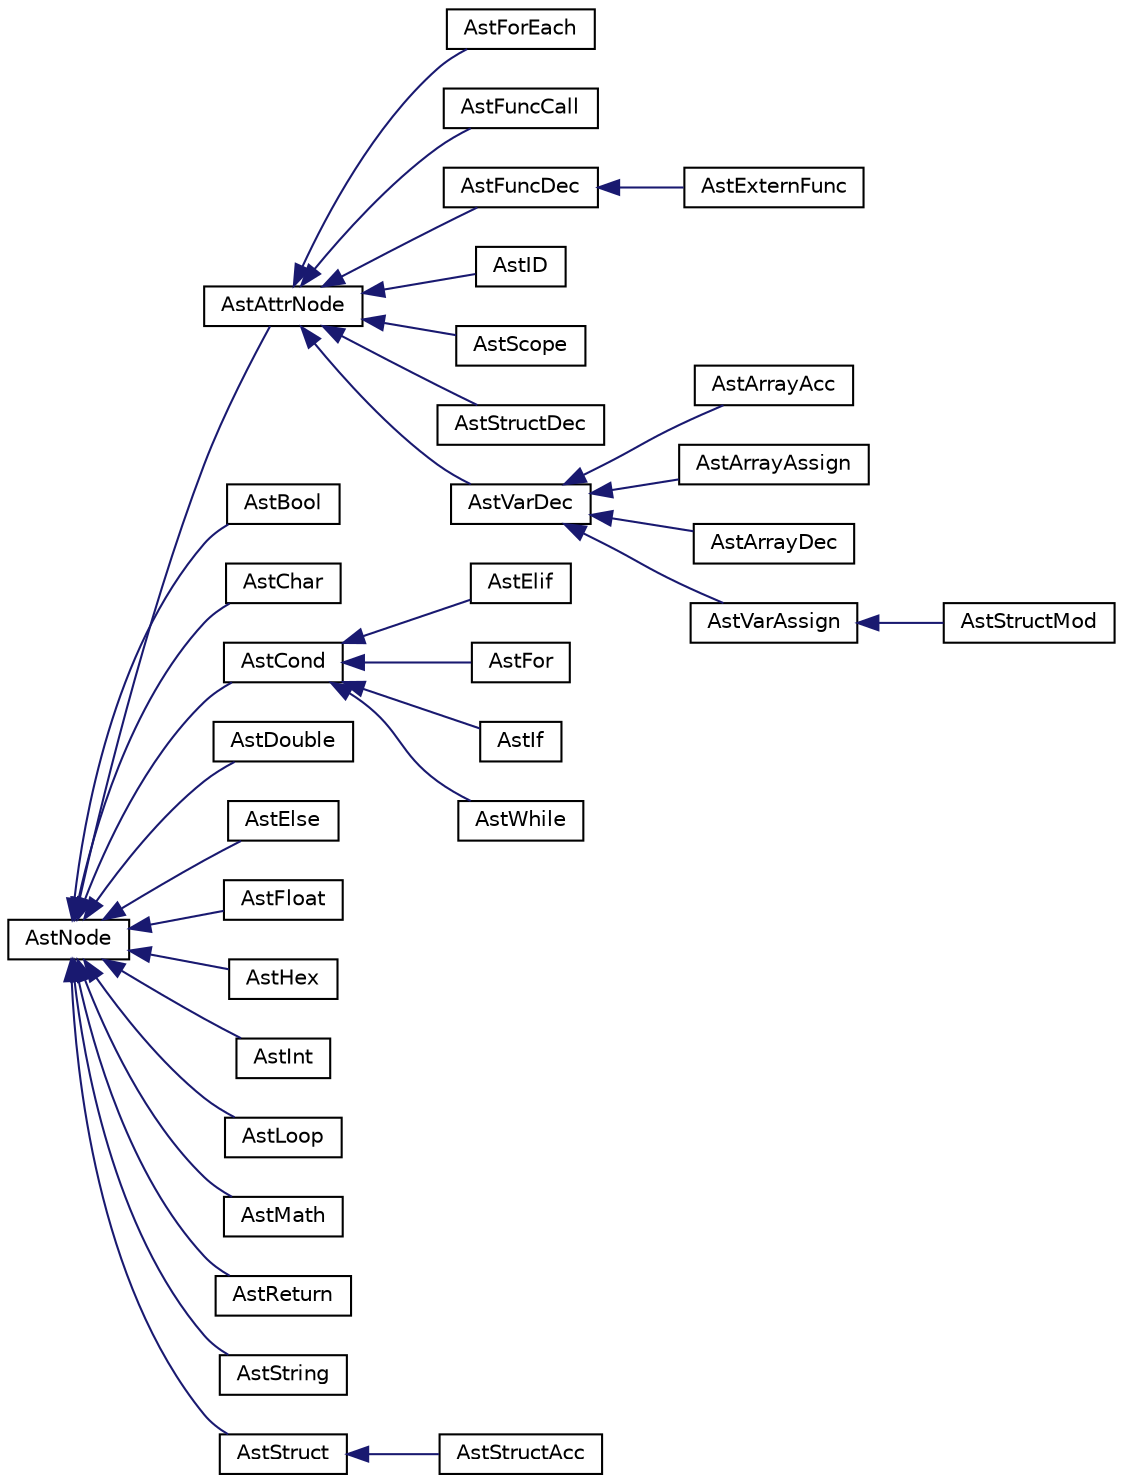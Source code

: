 digraph "Graphical Class Hierarchy"
{
  edge [fontname="Helvetica",fontsize="10",labelfontname="Helvetica",labelfontsize="10"];
  node [fontname="Helvetica",fontsize="10",shape=record];
  rankdir="LR";
  Node0 [label="AstNode",height=0.2,width=0.4,color="black", fillcolor="white", style="filled",URL="$classAstNode.html"];
  Node0 -> Node1 [dir="back",color="midnightblue",fontsize="10",style="solid",fontname="Helvetica"];
  Node1 [label="AstAttrNode",height=0.2,width=0.4,color="black", fillcolor="white", style="filled",URL="$classAstAttrNode.html"];
  Node1 -> Node2 [dir="back",color="midnightblue",fontsize="10",style="solid",fontname="Helvetica"];
  Node2 [label="AstForEach",height=0.2,width=0.4,color="black", fillcolor="white", style="filled",URL="$classAstForEach.html"];
  Node1 -> Node3 [dir="back",color="midnightblue",fontsize="10",style="solid",fontname="Helvetica"];
  Node3 [label="AstFuncCall",height=0.2,width=0.4,color="black", fillcolor="white", style="filled",URL="$classAstFuncCall.html"];
  Node1 -> Node4 [dir="back",color="midnightblue",fontsize="10",style="solid",fontname="Helvetica"];
  Node4 [label="AstFuncDec",height=0.2,width=0.4,color="black", fillcolor="white", style="filled",URL="$classAstFuncDec.html"];
  Node4 -> Node5 [dir="back",color="midnightblue",fontsize="10",style="solid",fontname="Helvetica"];
  Node5 [label="AstExternFunc",height=0.2,width=0.4,color="black", fillcolor="white", style="filled",URL="$classAstExternFunc.html"];
  Node1 -> Node6 [dir="back",color="midnightblue",fontsize="10",style="solid",fontname="Helvetica"];
  Node6 [label="AstID",height=0.2,width=0.4,color="black", fillcolor="white", style="filled",URL="$classAstID.html"];
  Node1 -> Node7 [dir="back",color="midnightblue",fontsize="10",style="solid",fontname="Helvetica"];
  Node7 [label="AstScope",height=0.2,width=0.4,color="black", fillcolor="white", style="filled",URL="$classAstScope.html"];
  Node1 -> Node8 [dir="back",color="midnightblue",fontsize="10",style="solid",fontname="Helvetica"];
  Node8 [label="AstStructDec",height=0.2,width=0.4,color="black", fillcolor="white", style="filled",URL="$classAstStructDec.html"];
  Node1 -> Node9 [dir="back",color="midnightblue",fontsize="10",style="solid",fontname="Helvetica"];
  Node9 [label="AstVarDec",height=0.2,width=0.4,color="black", fillcolor="white", style="filled",URL="$classAstVarDec.html"];
  Node9 -> Node10 [dir="back",color="midnightblue",fontsize="10",style="solid",fontname="Helvetica"];
  Node10 [label="AstArrayAcc",height=0.2,width=0.4,color="black", fillcolor="white", style="filled",URL="$classAstArrayAcc.html"];
  Node9 -> Node11 [dir="back",color="midnightblue",fontsize="10",style="solid",fontname="Helvetica"];
  Node11 [label="AstArrayAssign",height=0.2,width=0.4,color="black", fillcolor="white", style="filled",URL="$classAstArrayAssign.html"];
  Node9 -> Node12 [dir="back",color="midnightblue",fontsize="10",style="solid",fontname="Helvetica"];
  Node12 [label="AstArrayDec",height=0.2,width=0.4,color="black", fillcolor="white", style="filled",URL="$classAstArrayDec.html"];
  Node9 -> Node13 [dir="back",color="midnightblue",fontsize="10",style="solid",fontname="Helvetica"];
  Node13 [label="AstVarAssign",height=0.2,width=0.4,color="black", fillcolor="white", style="filled",URL="$classAstVarAssign.html"];
  Node13 -> Node14 [dir="back",color="midnightblue",fontsize="10",style="solid",fontname="Helvetica"];
  Node14 [label="AstStructMod",height=0.2,width=0.4,color="black", fillcolor="white", style="filled",URL="$classAstStructMod.html"];
  Node0 -> Node15 [dir="back",color="midnightblue",fontsize="10",style="solid",fontname="Helvetica"];
  Node15 [label="AstBool",height=0.2,width=0.4,color="black", fillcolor="white", style="filled",URL="$classAstBool.html"];
  Node0 -> Node16 [dir="back",color="midnightblue",fontsize="10",style="solid",fontname="Helvetica"];
  Node16 [label="AstChar",height=0.2,width=0.4,color="black", fillcolor="white", style="filled",URL="$classAstChar.html"];
  Node0 -> Node17 [dir="back",color="midnightblue",fontsize="10",style="solid",fontname="Helvetica"];
  Node17 [label="AstCond",height=0.2,width=0.4,color="black", fillcolor="white", style="filled",URL="$classAstCond.html"];
  Node17 -> Node18 [dir="back",color="midnightblue",fontsize="10",style="solid",fontname="Helvetica"];
  Node18 [label="AstElif",height=0.2,width=0.4,color="black", fillcolor="white", style="filled",URL="$classAstElif.html"];
  Node17 -> Node19 [dir="back",color="midnightblue",fontsize="10",style="solid",fontname="Helvetica"];
  Node19 [label="AstFor",height=0.2,width=0.4,color="black", fillcolor="white", style="filled",URL="$classAstFor.html"];
  Node17 -> Node20 [dir="back",color="midnightblue",fontsize="10",style="solid",fontname="Helvetica"];
  Node20 [label="AstIf",height=0.2,width=0.4,color="black", fillcolor="white", style="filled",URL="$classAstIf.html"];
  Node17 -> Node21 [dir="back",color="midnightblue",fontsize="10",style="solid",fontname="Helvetica"];
  Node21 [label="AstWhile",height=0.2,width=0.4,color="black", fillcolor="white", style="filled",URL="$classAstWhile.html"];
  Node0 -> Node22 [dir="back",color="midnightblue",fontsize="10",style="solid",fontname="Helvetica"];
  Node22 [label="AstDouble",height=0.2,width=0.4,color="black", fillcolor="white", style="filled",URL="$classAstDouble.html"];
  Node0 -> Node23 [dir="back",color="midnightblue",fontsize="10",style="solid",fontname="Helvetica"];
  Node23 [label="AstElse",height=0.2,width=0.4,color="black", fillcolor="white", style="filled",URL="$classAstElse.html"];
  Node0 -> Node24 [dir="back",color="midnightblue",fontsize="10",style="solid",fontname="Helvetica"];
  Node24 [label="AstFloat",height=0.2,width=0.4,color="black", fillcolor="white", style="filled",URL="$classAstFloat.html"];
  Node0 -> Node25 [dir="back",color="midnightblue",fontsize="10",style="solid",fontname="Helvetica"];
  Node25 [label="AstHex",height=0.2,width=0.4,color="black", fillcolor="white", style="filled",URL="$classAstHex.html"];
  Node0 -> Node26 [dir="back",color="midnightblue",fontsize="10",style="solid",fontname="Helvetica"];
  Node26 [label="AstInt",height=0.2,width=0.4,color="black", fillcolor="white", style="filled",URL="$classAstInt.html"];
  Node0 -> Node27 [dir="back",color="midnightblue",fontsize="10",style="solid",fontname="Helvetica"];
  Node27 [label="AstLoop",height=0.2,width=0.4,color="black", fillcolor="white", style="filled",URL="$classAstLoop.html"];
  Node0 -> Node28 [dir="back",color="midnightblue",fontsize="10",style="solid",fontname="Helvetica"];
  Node28 [label="AstMath",height=0.2,width=0.4,color="black", fillcolor="white", style="filled",URL="$classAstMath.html"];
  Node0 -> Node29 [dir="back",color="midnightblue",fontsize="10",style="solid",fontname="Helvetica"];
  Node29 [label="AstReturn",height=0.2,width=0.4,color="black", fillcolor="white", style="filled",URL="$classAstReturn.html"];
  Node0 -> Node30 [dir="back",color="midnightblue",fontsize="10",style="solid",fontname="Helvetica"];
  Node30 [label="AstString",height=0.2,width=0.4,color="black", fillcolor="white", style="filled",URL="$classAstString.html"];
  Node0 -> Node31 [dir="back",color="midnightblue",fontsize="10",style="solid",fontname="Helvetica"];
  Node31 [label="AstStruct",height=0.2,width=0.4,color="black", fillcolor="white", style="filled",URL="$classAstStruct.html"];
  Node31 -> Node32 [dir="back",color="midnightblue",fontsize="10",style="solid",fontname="Helvetica"];
  Node32 [label="AstStructAcc",height=0.2,width=0.4,color="black", fillcolor="white", style="filled",URL="$classAstStructAcc.html"];
}

